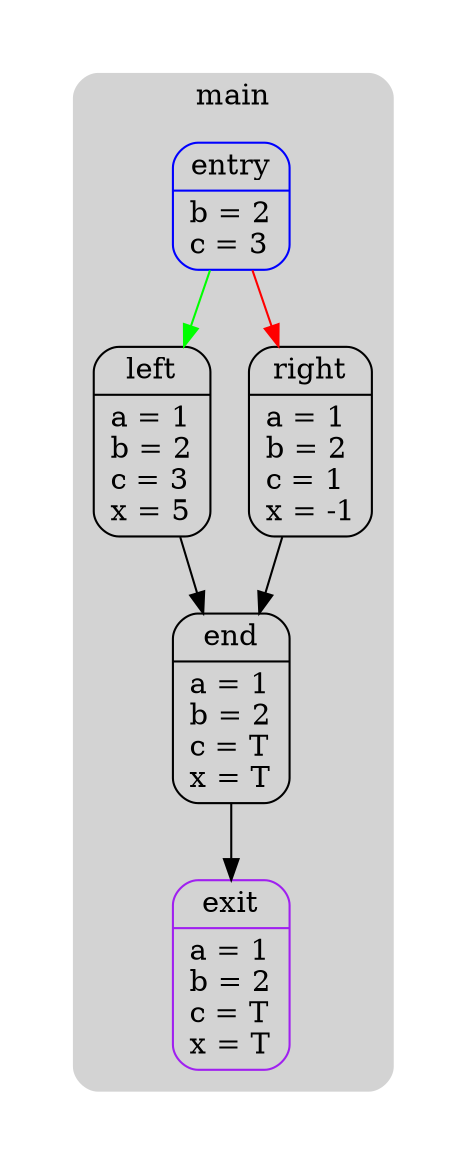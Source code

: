 digraph G {
  compound=true
  subgraph cluster_ {
    peripheries=0
    subgraph cluster_0_wrapper {
      peripheries=0
      margin=15
      subgraph cluster_0 {
        label="main"
        color=darkgray
        style=rounded
        bgcolor=lightgray
        margin=10
        cluster_0_0[label="{entry|b = 2\lc = 3\l}",shape=Mrecord,color=blue]
        cluster_0_1[label="{left|a = 1\lb = 2\lc = 3\lx = 5\l}",shape=Mrecord,color=black]
        cluster_0_2[label="{right|a = 1\lb = 2\lc = 1\lx = -1\l}",shape=Mrecord,color=black]
        cluster_0_3[label="{end|a = 1\lb = 2\lc = T\lx = T\l}",shape=Mrecord,color=black]
        cluster_0_exit[label="{exit|a = 1\lb = 2\lc = T\lx = T\l}",shape=Mrecord,color=purple]
        cluster_0_0 -> cluster_0_1 [color=green]
        cluster_0_0 -> cluster_0_2 [color=red]
        cluster_0_1 -> cluster_0_3
        cluster_0_2 -> cluster_0_3
        cluster_0_3 -> cluster_0_exit [color=black]
      }
    }
  }
}
